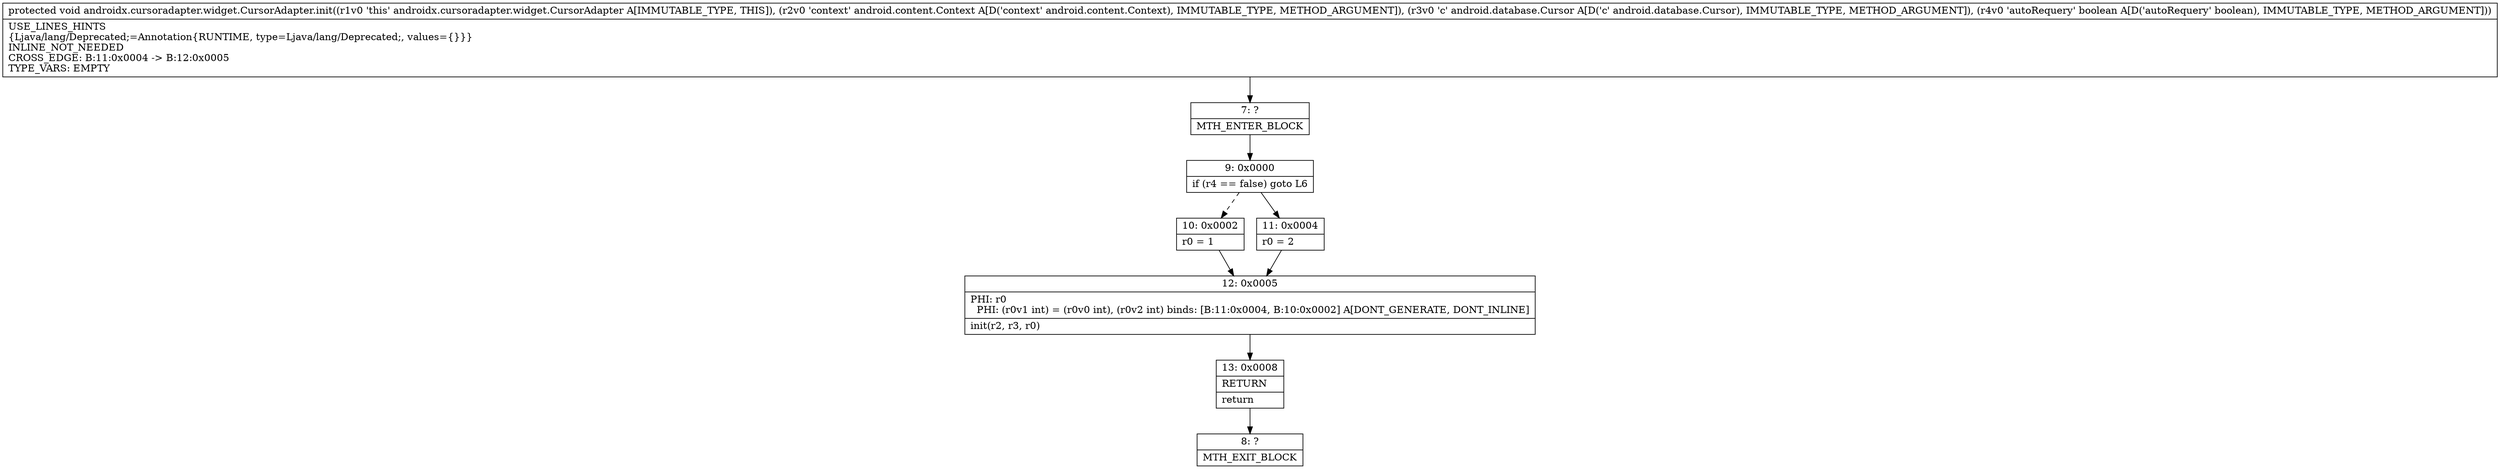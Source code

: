 digraph "CFG forandroidx.cursoradapter.widget.CursorAdapter.init(Landroid\/content\/Context;Landroid\/database\/Cursor;Z)V" {
Node_7 [shape=record,label="{7\:\ ?|MTH_ENTER_BLOCK\l}"];
Node_9 [shape=record,label="{9\:\ 0x0000|if (r4 == false) goto L6\l}"];
Node_10 [shape=record,label="{10\:\ 0x0002|r0 = 1\l}"];
Node_12 [shape=record,label="{12\:\ 0x0005|PHI: r0 \l  PHI: (r0v1 int) = (r0v0 int), (r0v2 int) binds: [B:11:0x0004, B:10:0x0002] A[DONT_GENERATE, DONT_INLINE]\l|init(r2, r3, r0)\l}"];
Node_13 [shape=record,label="{13\:\ 0x0008|RETURN\l|return\l}"];
Node_8 [shape=record,label="{8\:\ ?|MTH_EXIT_BLOCK\l}"];
Node_11 [shape=record,label="{11\:\ 0x0004|r0 = 2\l}"];
MethodNode[shape=record,label="{protected void androidx.cursoradapter.widget.CursorAdapter.init((r1v0 'this' androidx.cursoradapter.widget.CursorAdapter A[IMMUTABLE_TYPE, THIS]), (r2v0 'context' android.content.Context A[D('context' android.content.Context), IMMUTABLE_TYPE, METHOD_ARGUMENT]), (r3v0 'c' android.database.Cursor A[D('c' android.database.Cursor), IMMUTABLE_TYPE, METHOD_ARGUMENT]), (r4v0 'autoRequery' boolean A[D('autoRequery' boolean), IMMUTABLE_TYPE, METHOD_ARGUMENT]))  | USE_LINES_HINTS\l\{Ljava\/lang\/Deprecated;=Annotation\{RUNTIME, type=Ljava\/lang\/Deprecated;, values=\{\}\}\}\lINLINE_NOT_NEEDED\lCROSS_EDGE: B:11:0x0004 \-\> B:12:0x0005\lTYPE_VARS: EMPTY\l}"];
MethodNode -> Node_7;Node_7 -> Node_9;
Node_9 -> Node_10[style=dashed];
Node_9 -> Node_11;
Node_10 -> Node_12;
Node_12 -> Node_13;
Node_13 -> Node_8;
Node_11 -> Node_12;
}

